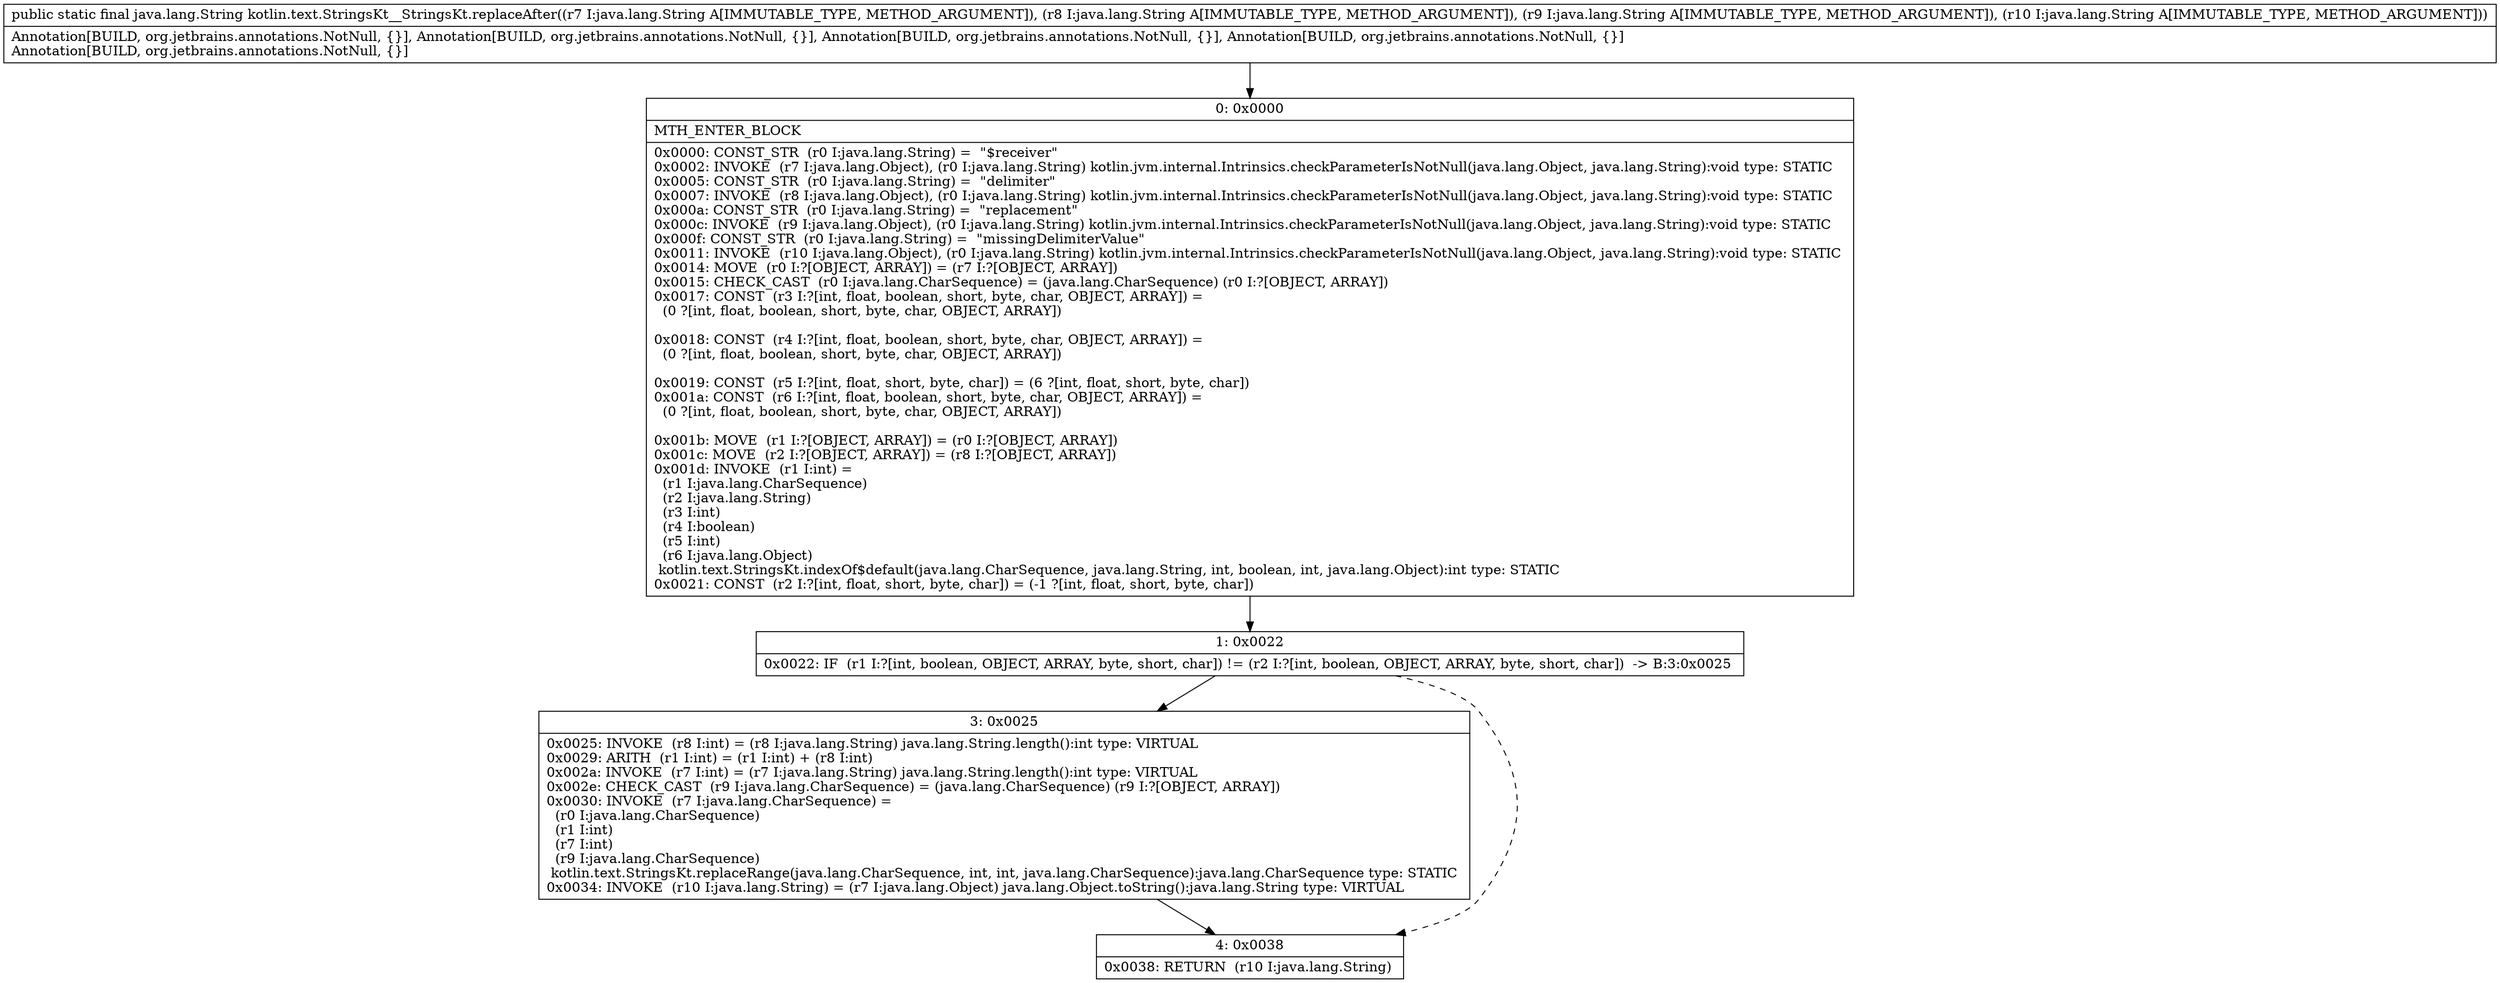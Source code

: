 digraph "CFG forkotlin.text.StringsKt__StringsKt.replaceAfter(Ljava\/lang\/String;Ljava\/lang\/String;Ljava\/lang\/String;Ljava\/lang\/String;)Ljava\/lang\/String;" {
Node_0 [shape=record,label="{0\:\ 0x0000|MTH_ENTER_BLOCK\l|0x0000: CONST_STR  (r0 I:java.lang.String) =  \"$receiver\" \l0x0002: INVOKE  (r7 I:java.lang.Object), (r0 I:java.lang.String) kotlin.jvm.internal.Intrinsics.checkParameterIsNotNull(java.lang.Object, java.lang.String):void type: STATIC \l0x0005: CONST_STR  (r0 I:java.lang.String) =  \"delimiter\" \l0x0007: INVOKE  (r8 I:java.lang.Object), (r0 I:java.lang.String) kotlin.jvm.internal.Intrinsics.checkParameterIsNotNull(java.lang.Object, java.lang.String):void type: STATIC \l0x000a: CONST_STR  (r0 I:java.lang.String) =  \"replacement\" \l0x000c: INVOKE  (r9 I:java.lang.Object), (r0 I:java.lang.String) kotlin.jvm.internal.Intrinsics.checkParameterIsNotNull(java.lang.Object, java.lang.String):void type: STATIC \l0x000f: CONST_STR  (r0 I:java.lang.String) =  \"missingDelimiterValue\" \l0x0011: INVOKE  (r10 I:java.lang.Object), (r0 I:java.lang.String) kotlin.jvm.internal.Intrinsics.checkParameterIsNotNull(java.lang.Object, java.lang.String):void type: STATIC \l0x0014: MOVE  (r0 I:?[OBJECT, ARRAY]) = (r7 I:?[OBJECT, ARRAY]) \l0x0015: CHECK_CAST  (r0 I:java.lang.CharSequence) = (java.lang.CharSequence) (r0 I:?[OBJECT, ARRAY]) \l0x0017: CONST  (r3 I:?[int, float, boolean, short, byte, char, OBJECT, ARRAY]) = \l  (0 ?[int, float, boolean, short, byte, char, OBJECT, ARRAY])\l \l0x0018: CONST  (r4 I:?[int, float, boolean, short, byte, char, OBJECT, ARRAY]) = \l  (0 ?[int, float, boolean, short, byte, char, OBJECT, ARRAY])\l \l0x0019: CONST  (r5 I:?[int, float, short, byte, char]) = (6 ?[int, float, short, byte, char]) \l0x001a: CONST  (r6 I:?[int, float, boolean, short, byte, char, OBJECT, ARRAY]) = \l  (0 ?[int, float, boolean, short, byte, char, OBJECT, ARRAY])\l \l0x001b: MOVE  (r1 I:?[OBJECT, ARRAY]) = (r0 I:?[OBJECT, ARRAY]) \l0x001c: MOVE  (r2 I:?[OBJECT, ARRAY]) = (r8 I:?[OBJECT, ARRAY]) \l0x001d: INVOKE  (r1 I:int) = \l  (r1 I:java.lang.CharSequence)\l  (r2 I:java.lang.String)\l  (r3 I:int)\l  (r4 I:boolean)\l  (r5 I:int)\l  (r6 I:java.lang.Object)\l kotlin.text.StringsKt.indexOf$default(java.lang.CharSequence, java.lang.String, int, boolean, int, java.lang.Object):int type: STATIC \l0x0021: CONST  (r2 I:?[int, float, short, byte, char]) = (\-1 ?[int, float, short, byte, char]) \l}"];
Node_1 [shape=record,label="{1\:\ 0x0022|0x0022: IF  (r1 I:?[int, boolean, OBJECT, ARRAY, byte, short, char]) != (r2 I:?[int, boolean, OBJECT, ARRAY, byte, short, char])  \-\> B:3:0x0025 \l}"];
Node_3 [shape=record,label="{3\:\ 0x0025|0x0025: INVOKE  (r8 I:int) = (r8 I:java.lang.String) java.lang.String.length():int type: VIRTUAL \l0x0029: ARITH  (r1 I:int) = (r1 I:int) + (r8 I:int) \l0x002a: INVOKE  (r7 I:int) = (r7 I:java.lang.String) java.lang.String.length():int type: VIRTUAL \l0x002e: CHECK_CAST  (r9 I:java.lang.CharSequence) = (java.lang.CharSequence) (r9 I:?[OBJECT, ARRAY]) \l0x0030: INVOKE  (r7 I:java.lang.CharSequence) = \l  (r0 I:java.lang.CharSequence)\l  (r1 I:int)\l  (r7 I:int)\l  (r9 I:java.lang.CharSequence)\l kotlin.text.StringsKt.replaceRange(java.lang.CharSequence, int, int, java.lang.CharSequence):java.lang.CharSequence type: STATIC \l0x0034: INVOKE  (r10 I:java.lang.String) = (r7 I:java.lang.Object) java.lang.Object.toString():java.lang.String type: VIRTUAL \l}"];
Node_4 [shape=record,label="{4\:\ 0x0038|0x0038: RETURN  (r10 I:java.lang.String) \l}"];
MethodNode[shape=record,label="{public static final java.lang.String kotlin.text.StringsKt__StringsKt.replaceAfter((r7 I:java.lang.String A[IMMUTABLE_TYPE, METHOD_ARGUMENT]), (r8 I:java.lang.String A[IMMUTABLE_TYPE, METHOD_ARGUMENT]), (r9 I:java.lang.String A[IMMUTABLE_TYPE, METHOD_ARGUMENT]), (r10 I:java.lang.String A[IMMUTABLE_TYPE, METHOD_ARGUMENT]))  | Annotation[BUILD, org.jetbrains.annotations.NotNull, \{\}], Annotation[BUILD, org.jetbrains.annotations.NotNull, \{\}], Annotation[BUILD, org.jetbrains.annotations.NotNull, \{\}], Annotation[BUILD, org.jetbrains.annotations.NotNull, \{\}]\lAnnotation[BUILD, org.jetbrains.annotations.NotNull, \{\}]\l}"];
MethodNode -> Node_0;
Node_0 -> Node_1;
Node_1 -> Node_3;
Node_1 -> Node_4[style=dashed];
Node_3 -> Node_4;
}

